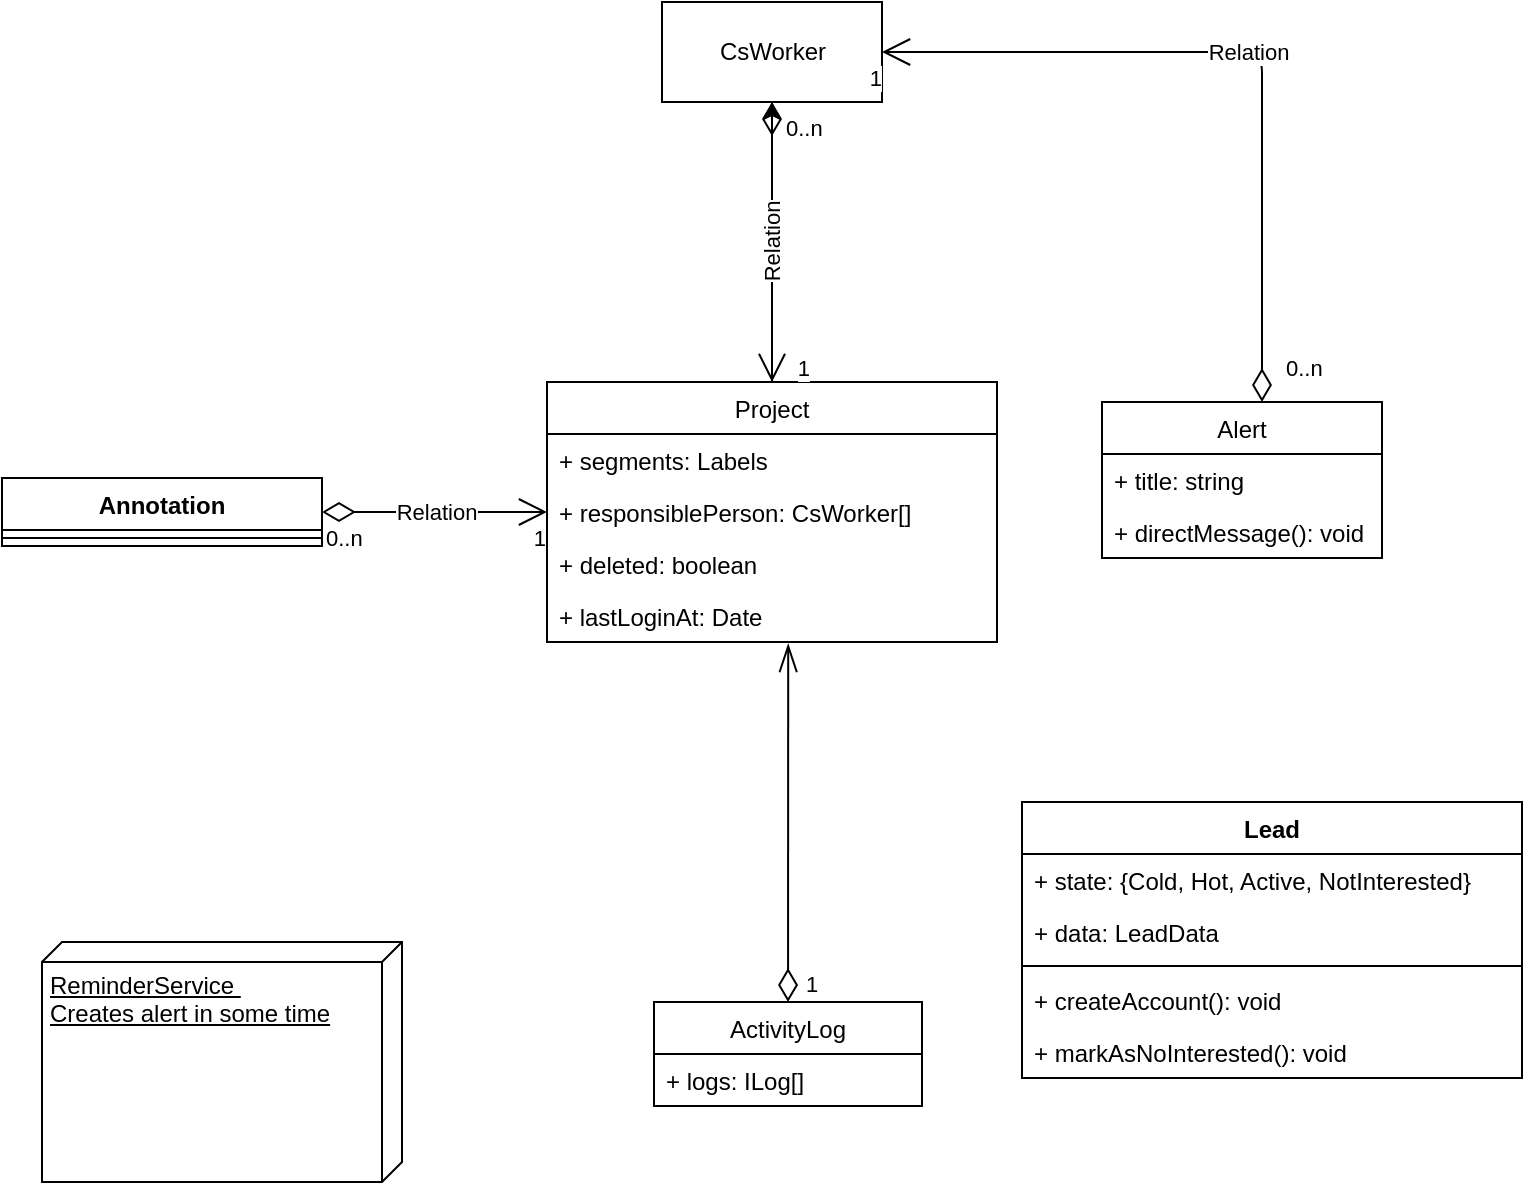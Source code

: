 <mxfile version="13.5.5" type="github">
  <diagram id="C5RBs43oDa-KdzZeNtuy" name="Page-1">
    <mxGraphModel dx="1312" dy="761" grid="1" gridSize="10" guides="1" tooltips="1" connect="1" arrows="1" fold="1" page="1" pageScale="1" pageWidth="827" pageHeight="1169" math="0" shadow="0">
      <root>
        <mxCell id="WIyWlLk6GJQsqaUBKTNV-0" />
        <mxCell id="WIyWlLk6GJQsqaUBKTNV-1" parent="WIyWlLk6GJQsqaUBKTNV-0" />
        <mxCell id="UG-tVY1gUU-r8QUvnPH0-43" value="" style="edgeStyle=orthogonalEdgeStyle;rounded=0;jumpStyle=none;orthogonalLoop=1;jettySize=auto;shadow=0;startSize=6;align=center;verticalAlign=middle;html=1;labelBorderColor=none;fontStyle=1" edge="1" parent="WIyWlLk6GJQsqaUBKTNV-1" source="UG-tVY1gUU-r8QUvnPH0-16" target="UG-tVY1gUU-r8QUvnPH0-12">
          <mxGeometry relative="1" as="geometry" />
        </mxCell>
        <mxCell id="UG-tVY1gUU-r8QUvnPH0-12" value="CsWorker" style="html=1;" vertex="1" parent="WIyWlLk6GJQsqaUBKTNV-1">
          <mxGeometry x="340" y="40" width="110" height="50" as="geometry" />
        </mxCell>
        <mxCell id="UG-tVY1gUU-r8QUvnPH0-16" value="Project" style="swimlane;fontStyle=0;childLayout=stackLayout;horizontal=1;startSize=26;fillColor=none;horizontalStack=0;resizeParent=1;resizeParentMax=0;resizeLast=0;collapsible=1;marginBottom=0;" vertex="1" parent="WIyWlLk6GJQsqaUBKTNV-1">
          <mxGeometry x="282.5" y="230" width="225" height="130" as="geometry">
            <mxRectangle x="282.5" y="370" width="50" height="40" as="alternateBounds" />
          </mxGeometry>
        </mxCell>
        <mxCell id="UG-tVY1gUU-r8QUvnPH0-17" value="+ segments: Labels&#xa;" style="text;strokeColor=none;fillColor=none;align=left;verticalAlign=top;spacingLeft=4;spacingRight=4;overflow=hidden;rotatable=0;points=[[0,0.5],[1,0.5]];portConstraint=eastwest;" vertex="1" parent="UG-tVY1gUU-r8QUvnPH0-16">
          <mxGeometry y="26" width="225" height="26" as="geometry" />
        </mxCell>
        <mxCell id="UG-tVY1gUU-r8QUvnPH0-18" value="+ responsiblePerson: CsWorker[]&#xa;" style="text;strokeColor=none;fillColor=none;align=left;verticalAlign=top;spacingLeft=4;spacingRight=4;overflow=hidden;rotatable=0;points=[[0,0.5],[1,0.5]];portConstraint=eastwest;" vertex="1" parent="UG-tVY1gUU-r8QUvnPH0-16">
          <mxGeometry y="52" width="225" height="26" as="geometry" />
        </mxCell>
        <mxCell id="UG-tVY1gUU-r8QUvnPH0-19" value="+ deleted: boolean" style="text;strokeColor=none;fillColor=none;align=left;verticalAlign=top;spacingLeft=4;spacingRight=4;overflow=hidden;rotatable=0;points=[[0,0.5],[1,0.5]];portConstraint=eastwest;" vertex="1" parent="UG-tVY1gUU-r8QUvnPH0-16">
          <mxGeometry y="78" width="225" height="26" as="geometry" />
        </mxCell>
        <mxCell id="UG-tVY1gUU-r8QUvnPH0-23" value="+ lastLoginAt: Date" style="text;strokeColor=none;fillColor=none;align=left;verticalAlign=top;spacingLeft=4;spacingRight=4;overflow=hidden;rotatable=0;points=[[0,0.5],[1,0.5]];portConstraint=eastwest;" vertex="1" parent="UG-tVY1gUU-r8QUvnPH0-16">
          <mxGeometry y="104" width="225" height="26" as="geometry" />
        </mxCell>
        <mxCell id="UG-tVY1gUU-r8QUvnPH0-34" value="1" style="endArrow=openThin;html=1;endSize=12;startArrow=diamondThin;startSize=14;startFill=0;align=left;verticalAlign=bottom;entryX=0.536;entryY=1.038;entryDx=0;entryDy=0;entryPerimeter=0;shadow=0;sketch=0;endFill=0;" edge="1" parent="WIyWlLk6GJQsqaUBKTNV-1" source="UG-tVY1gUU-r8QUvnPH0-24" target="UG-tVY1gUU-r8QUvnPH0-23">
          <mxGeometry x="-1" y="-7" relative="1" as="geometry">
            <mxPoint x="400" y="410" as="sourcePoint" />
            <mxPoint x="490" y="270" as="targetPoint" />
            <mxPoint as="offset" />
          </mxGeometry>
        </mxCell>
        <mxCell id="UG-tVY1gUU-r8QUvnPH0-36" value="Annotation" style="swimlane;fontStyle=1;align=center;verticalAlign=top;childLayout=stackLayout;horizontal=1;startSize=26;horizontalStack=0;resizeParent=1;resizeParentMax=0;resizeLast=0;collapsible=1;marginBottom=0;" vertex="1" parent="WIyWlLk6GJQsqaUBKTNV-1">
          <mxGeometry x="10" y="278" width="160" height="34" as="geometry" />
        </mxCell>
        <mxCell id="UG-tVY1gUU-r8QUvnPH0-38" value="" style="line;strokeWidth=1;fillColor=none;align=left;verticalAlign=middle;spacingTop=-1;spacingLeft=3;spacingRight=3;rotatable=0;labelPosition=right;points=[];portConstraint=eastwest;" vertex="1" parent="UG-tVY1gUU-r8QUvnPH0-36">
          <mxGeometry y="26" width="160" height="8" as="geometry" />
        </mxCell>
        <mxCell id="UG-tVY1gUU-r8QUvnPH0-40" value="Relation" style="endArrow=open;html=1;endSize=12;startArrow=diamondThin;startSize=14;startFill=0;exitX=1;exitY=0.5;exitDx=0;exitDy=0;entryX=0;entryY=0.5;entryDx=0;entryDy=0;" edge="1" parent="WIyWlLk6GJQsqaUBKTNV-1" source="UG-tVY1gUU-r8QUvnPH0-36" target="UG-tVY1gUU-r8QUvnPH0-18">
          <mxGeometry relative="1" as="geometry">
            <mxPoint x="330" y="270" as="sourcePoint" />
            <mxPoint x="280" y="295" as="targetPoint" />
          </mxGeometry>
        </mxCell>
        <mxCell id="UG-tVY1gUU-r8QUvnPH0-41" value="0..n" style="edgeLabel;resizable=0;html=1;align=left;verticalAlign=top;" connectable="0" vertex="1" parent="UG-tVY1gUU-r8QUvnPH0-40">
          <mxGeometry x="-1" relative="1" as="geometry" />
        </mxCell>
        <mxCell id="UG-tVY1gUU-r8QUvnPH0-42" value="1" style="edgeLabel;resizable=0;html=1;align=right;verticalAlign=top;" connectable="0" vertex="1" parent="UG-tVY1gUU-r8QUvnPH0-40">
          <mxGeometry x="1" relative="1" as="geometry" />
        </mxCell>
        <mxCell id="UG-tVY1gUU-r8QUvnPH0-20" value="Relation" style="endArrow=open;html=1;endSize=12;startArrow=diamondThin;startSize=14;startFill=0;exitX=0.5;exitY=1;exitDx=0;exitDy=0;entryX=0.5;entryY=0;entryDx=0;entryDy=0;jumpStyle=arc;fontStyle=0;verticalAlign=middle;horizontal=0;strokeWidth=1;jumpSize=5;" edge="1" parent="WIyWlLk6GJQsqaUBKTNV-1" source="UG-tVY1gUU-r8QUvnPH0-12" target="UG-tVY1gUU-r8QUvnPH0-16">
          <mxGeometry relative="1" as="geometry">
            <mxPoint x="330" y="400" as="sourcePoint" />
            <mxPoint x="400" y="340" as="targetPoint" />
          </mxGeometry>
        </mxCell>
        <mxCell id="UG-tVY1gUU-r8QUvnPH0-21" value="0..n" style="edgeLabel;resizable=0;html=1;align=left;verticalAlign=top;" connectable="0" vertex="1" parent="UG-tVY1gUU-r8QUvnPH0-20">
          <mxGeometry x="-1" relative="1" as="geometry">
            <mxPoint x="5" as="offset" />
          </mxGeometry>
        </mxCell>
        <mxCell id="UG-tVY1gUU-r8QUvnPH0-22" value="1" style="edgeLabel;resizable=0;html=1;align=right;verticalAlign=top;" connectable="0" vertex="1" parent="UG-tVY1gUU-r8QUvnPH0-20">
          <mxGeometry x="1" relative="1" as="geometry">
            <mxPoint x="19" y="-20" as="offset" />
          </mxGeometry>
        </mxCell>
        <mxCell id="UG-tVY1gUU-r8QUvnPH0-24" value="ActivityLog" style="swimlane;fontStyle=0;childLayout=stackLayout;horizontal=1;startSize=26;fillColor=none;horizontalStack=0;resizeParent=1;resizeParentMax=0;resizeLast=0;collapsible=1;marginBottom=0;" vertex="1" parent="WIyWlLk6GJQsqaUBKTNV-1">
          <mxGeometry x="336" y="540" width="134" height="52" as="geometry" />
        </mxCell>
        <mxCell id="UG-tVY1gUU-r8QUvnPH0-25" value="+ logs: ILog[]" style="text;strokeColor=none;fillColor=none;align=left;verticalAlign=top;spacingLeft=4;spacingRight=4;overflow=hidden;rotatable=0;points=[[0,0.5],[1,0.5]];portConstraint=eastwest;" vertex="1" parent="UG-tVY1gUU-r8QUvnPH0-24">
          <mxGeometry y="26" width="134" height="26" as="geometry" />
        </mxCell>
        <mxCell id="UG-tVY1gUU-r8QUvnPH0-44" value="Alert" style="swimlane;fontStyle=0;childLayout=stackLayout;horizontal=1;startSize=26;fillColor=none;horizontalStack=0;resizeParent=1;resizeParentMax=0;resizeLast=0;collapsible=1;marginBottom=0;" vertex="1" parent="WIyWlLk6GJQsqaUBKTNV-1">
          <mxGeometry x="560" y="240" width="140" height="78" as="geometry" />
        </mxCell>
        <mxCell id="UG-tVY1gUU-r8QUvnPH0-45" value="+ title: string" style="text;strokeColor=none;fillColor=none;align=left;verticalAlign=top;spacingLeft=4;spacingRight=4;overflow=hidden;rotatable=0;points=[[0,0.5],[1,0.5]];portConstraint=eastwest;" vertex="1" parent="UG-tVY1gUU-r8QUvnPH0-44">
          <mxGeometry y="26" width="140" height="26" as="geometry" />
        </mxCell>
        <mxCell id="UG-tVY1gUU-r8QUvnPH0-51" value="+ directMessage(): void" style="text;strokeColor=none;fillColor=none;align=left;verticalAlign=top;spacingLeft=4;spacingRight=4;overflow=hidden;rotatable=0;points=[[0,0.5],[1,0.5]];portConstraint=eastwest;" vertex="1" parent="UG-tVY1gUU-r8QUvnPH0-44">
          <mxGeometry y="52" width="140" height="26" as="geometry" />
        </mxCell>
        <mxCell id="UG-tVY1gUU-r8QUvnPH0-48" value="Relation" style="endArrow=open;html=1;endSize=12;startArrow=diamondThin;startSize=14;startFill=0;edgeStyle=orthogonalEdgeStyle;shadow=0;strokeWidth=1;align=center;entryX=1;entryY=0.5;entryDx=0;entryDy=0;" edge="1" parent="WIyWlLk6GJQsqaUBKTNV-1" target="UG-tVY1gUU-r8QUvnPH0-12">
          <mxGeometry relative="1" as="geometry">
            <mxPoint x="640" y="240" as="sourcePoint" />
            <mxPoint x="610" y="110" as="targetPoint" />
            <Array as="points">
              <mxPoint x="640" y="65" />
            </Array>
          </mxGeometry>
        </mxCell>
        <mxCell id="UG-tVY1gUU-r8QUvnPH0-49" value="0..n" style="edgeLabel;resizable=0;html=1;align=left;verticalAlign=top;" connectable="0" vertex="1" parent="UG-tVY1gUU-r8QUvnPH0-48">
          <mxGeometry x="-1" relative="1" as="geometry">
            <mxPoint x="10" y="-30" as="offset" />
          </mxGeometry>
        </mxCell>
        <mxCell id="UG-tVY1gUU-r8QUvnPH0-50" value="1" style="edgeLabel;resizable=0;html=1;align=right;verticalAlign=top;" connectable="0" vertex="1" parent="UG-tVY1gUU-r8QUvnPH0-48">
          <mxGeometry x="1" relative="1" as="geometry" />
        </mxCell>
        <mxCell id="UG-tVY1gUU-r8QUvnPH0-53" value="Lead" style="swimlane;fontStyle=1;align=center;verticalAlign=top;childLayout=stackLayout;horizontal=1;startSize=26;horizontalStack=0;resizeParent=1;resizeParentMax=0;resizeLast=0;collapsible=1;marginBottom=0;" vertex="1" parent="WIyWlLk6GJQsqaUBKTNV-1">
          <mxGeometry x="520" y="440" width="250" height="138" as="geometry" />
        </mxCell>
        <mxCell id="UG-tVY1gUU-r8QUvnPH0-54" value="+ state: {Cold, Hot, Active, NotInterested}" style="text;strokeColor=none;fillColor=none;align=left;verticalAlign=top;spacingLeft=4;spacingRight=4;overflow=hidden;rotatable=0;points=[[0,0.5],[1,0.5]];portConstraint=eastwest;" vertex="1" parent="UG-tVY1gUU-r8QUvnPH0-53">
          <mxGeometry y="26" width="250" height="26" as="geometry" />
        </mxCell>
        <mxCell id="UG-tVY1gUU-r8QUvnPH0-57" value="+ data: LeadData" style="text;strokeColor=none;fillColor=none;align=left;verticalAlign=top;spacingLeft=4;spacingRight=4;overflow=hidden;rotatable=0;points=[[0,0.5],[1,0.5]];portConstraint=eastwest;" vertex="1" parent="UG-tVY1gUU-r8QUvnPH0-53">
          <mxGeometry y="52" width="250" height="26" as="geometry" />
        </mxCell>
        <mxCell id="UG-tVY1gUU-r8QUvnPH0-55" value="" style="line;strokeWidth=1;fillColor=none;align=left;verticalAlign=middle;spacingTop=-1;spacingLeft=3;spacingRight=3;rotatable=0;labelPosition=right;points=[];portConstraint=eastwest;" vertex="1" parent="UG-tVY1gUU-r8QUvnPH0-53">
          <mxGeometry y="78" width="250" height="8" as="geometry" />
        </mxCell>
        <mxCell id="UG-tVY1gUU-r8QUvnPH0-56" value="+ createAccount(): void" style="text;strokeColor=none;fillColor=none;align=left;verticalAlign=top;spacingLeft=4;spacingRight=4;overflow=hidden;rotatable=0;points=[[0,0.5],[1,0.5]];portConstraint=eastwest;" vertex="1" parent="UG-tVY1gUU-r8QUvnPH0-53">
          <mxGeometry y="86" width="250" height="26" as="geometry" />
        </mxCell>
        <mxCell id="UG-tVY1gUU-r8QUvnPH0-58" value="+ markAsNoInterested(): void" style="text;strokeColor=none;fillColor=none;align=left;verticalAlign=top;spacingLeft=4;spacingRight=4;overflow=hidden;rotatable=0;points=[[0,0.5],[1,0.5]];portConstraint=eastwest;" vertex="1" parent="UG-tVY1gUU-r8QUvnPH0-53">
          <mxGeometry y="112" width="250" height="26" as="geometry" />
        </mxCell>
        <mxCell id="UG-tVY1gUU-r8QUvnPH0-60" value="ReminderService&amp;nbsp;&lt;br&gt;Creates alert in some time" style="verticalAlign=top;align=left;spacingTop=8;spacingLeft=2;spacingRight=12;shape=cube;size=10;direction=south;fontStyle=4;html=1;" vertex="1" parent="WIyWlLk6GJQsqaUBKTNV-1">
          <mxGeometry x="30" y="510" width="180" height="120" as="geometry" />
        </mxCell>
      </root>
    </mxGraphModel>
  </diagram>
</mxfile>
